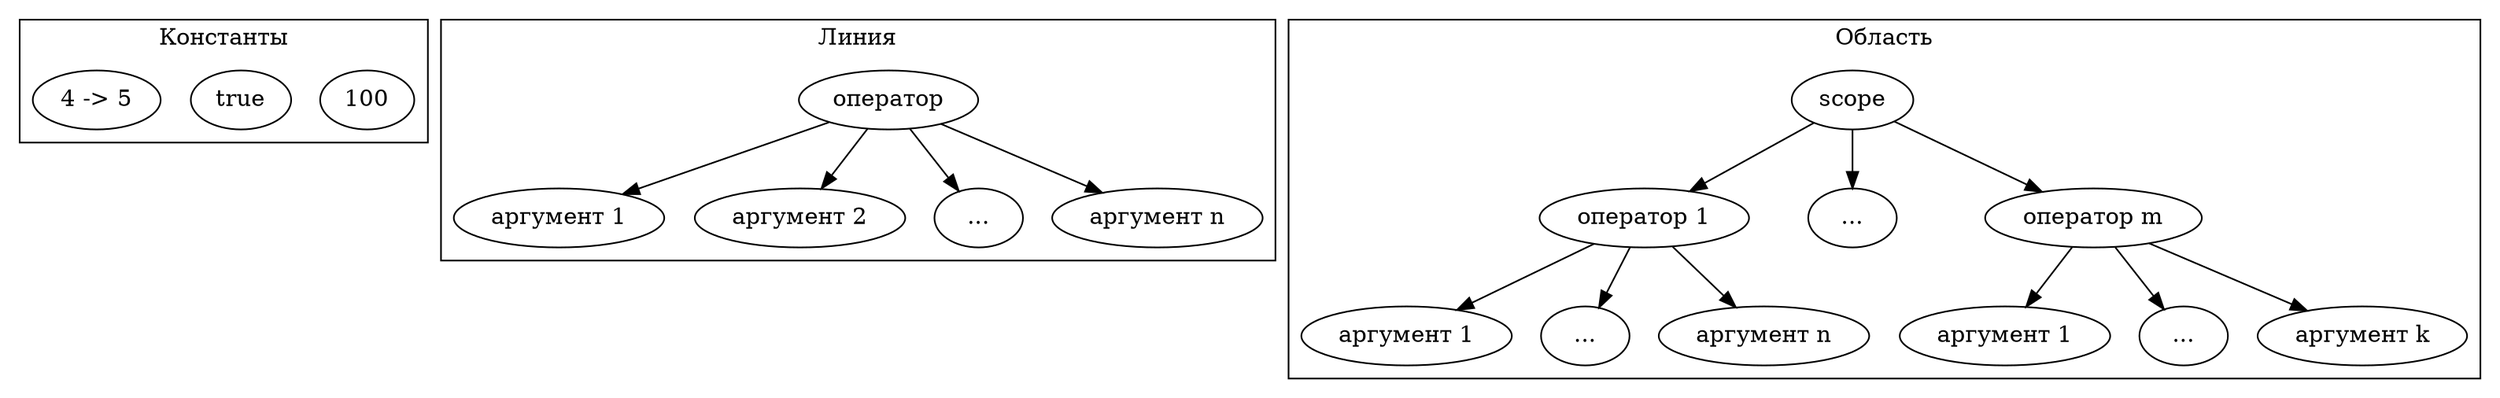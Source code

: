 digraph "" {


subgraph cluster1 {
label = "Константы";
"100"; "true"; "4 -> 5";
}
subgraph cluster2 {
label = "Линия";
larg1 [label="аргумент 1"];
larg2 [label="аргумент 2"];
dots0 [label = "..."];
largn [label="аргумент n"];

"оператор" -> larg1;
"оператор" -> larg2;
"оператор" -> dots0;
"оператор" -> largn;
}
subgraph cluster3 {
label = "Область";

op1[label="оператор 1"];
opdots[label="..."];
opm[label="оператор m"];

scope -> op1;
scope -> opdots;
scope -> opm;

arg11 [label="аргумент 1"];
arg1dots [label="..."];
arg1n [label="аргумент n"];

op1 -> arg11;
op1 -> arg1dots;
op1 -> arg1n;

arg21 [label="аргумент 1"];
arg2dots [label="..."];
arg2n [label="аргумент k"];

opm -> arg21;
opm -> arg2dots;
opm -> arg2n;
}

}
